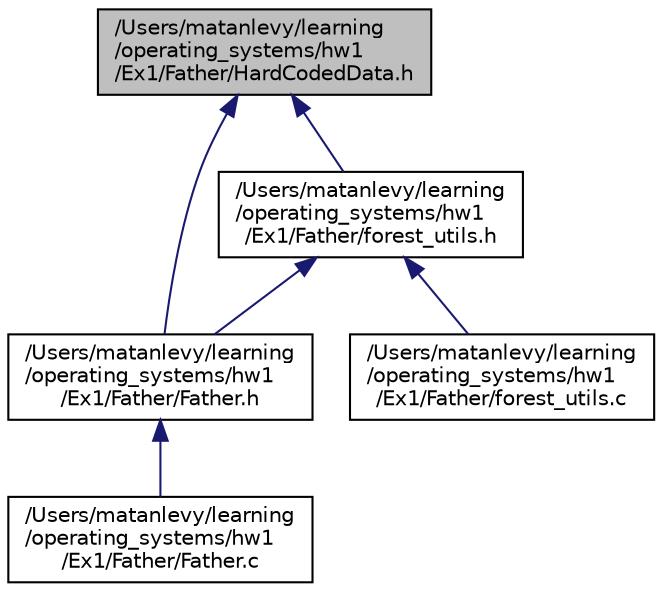 digraph "/Users/matanlevy/learning/operating_systems/hw1/Ex1/Father/HardCodedData.h"
{
 // INTERACTIVE_SVG=YES
 // LATEX_PDF_SIZE
  edge [fontname="Helvetica",fontsize="10",labelfontname="Helvetica",labelfontsize="10"];
  node [fontname="Helvetica",fontsize="10",shape=record];
  Node1 [label="/Users/matanlevy/learning\l/operating_systems/hw1\l/Ex1/Father/HardCodedData.h",height=0.2,width=0.4,color="black", fillcolor="grey75", style="filled", fontcolor="black",tooltip="Father hard coded data. Instead of using magic numbers and string in the code, meanigful defined name..."];
  Node1 -> Node2 [dir="back",color="midnightblue",fontsize="10",style="solid",fontname="Helvetica"];
  Node2 [label="/Users/matanlevy/learning\l/operating_systems/hw1\l/Ex1/Father/Father.h",height=0.2,width=0.4,color="black", fillcolor="white", style="filled",URL="$_father_8h.html",tooltip="Father header file."];
  Node2 -> Node3 [dir="back",color="midnightblue",fontsize="10",style="solid",fontname="Helvetica"];
  Node3 [label="/Users/matanlevy/learning\l/operating_systems/hw1\l/Ex1/Father/Father.c",height=0.2,width=0.4,color="black", fillcolor="white", style="filled",URL="$_father_8c.html",tooltip="Father program is the entry program for Ex1. To accomplish the task described in EX1 instruction,..."];
  Node1 -> Node4 [dir="back",color="midnightblue",fontsize="10",style="solid",fontname="Helvetica"];
  Node4 [label="/Users/matanlevy/learning\l/operating_systems/hw1\l/Ex1/Father/forest_utils.h",height=0.2,width=0.4,color="black", fillcolor="white", style="filled",URL="$forest__utils_8h.html",tooltip="This sub-module will handle all forest related functions."];
  Node4 -> Node2 [dir="back",color="midnightblue",fontsize="10",style="solid",fontname="Helvetica"];
  Node4 -> Node5 [dir="back",color="midnightblue",fontsize="10",style="solid",fontname="Helvetica"];
  Node5 [label="/Users/matanlevy/learning\l/operating_systems/hw1\l/Ex1/Father/forest_utils.c",height=0.2,width=0.4,color="black", fillcolor="white", style="filled",URL="$forest__utils_8c.html",tooltip="Holds all forest related functions. Allows to go through the forest and change each cell to the next ..."];
}
